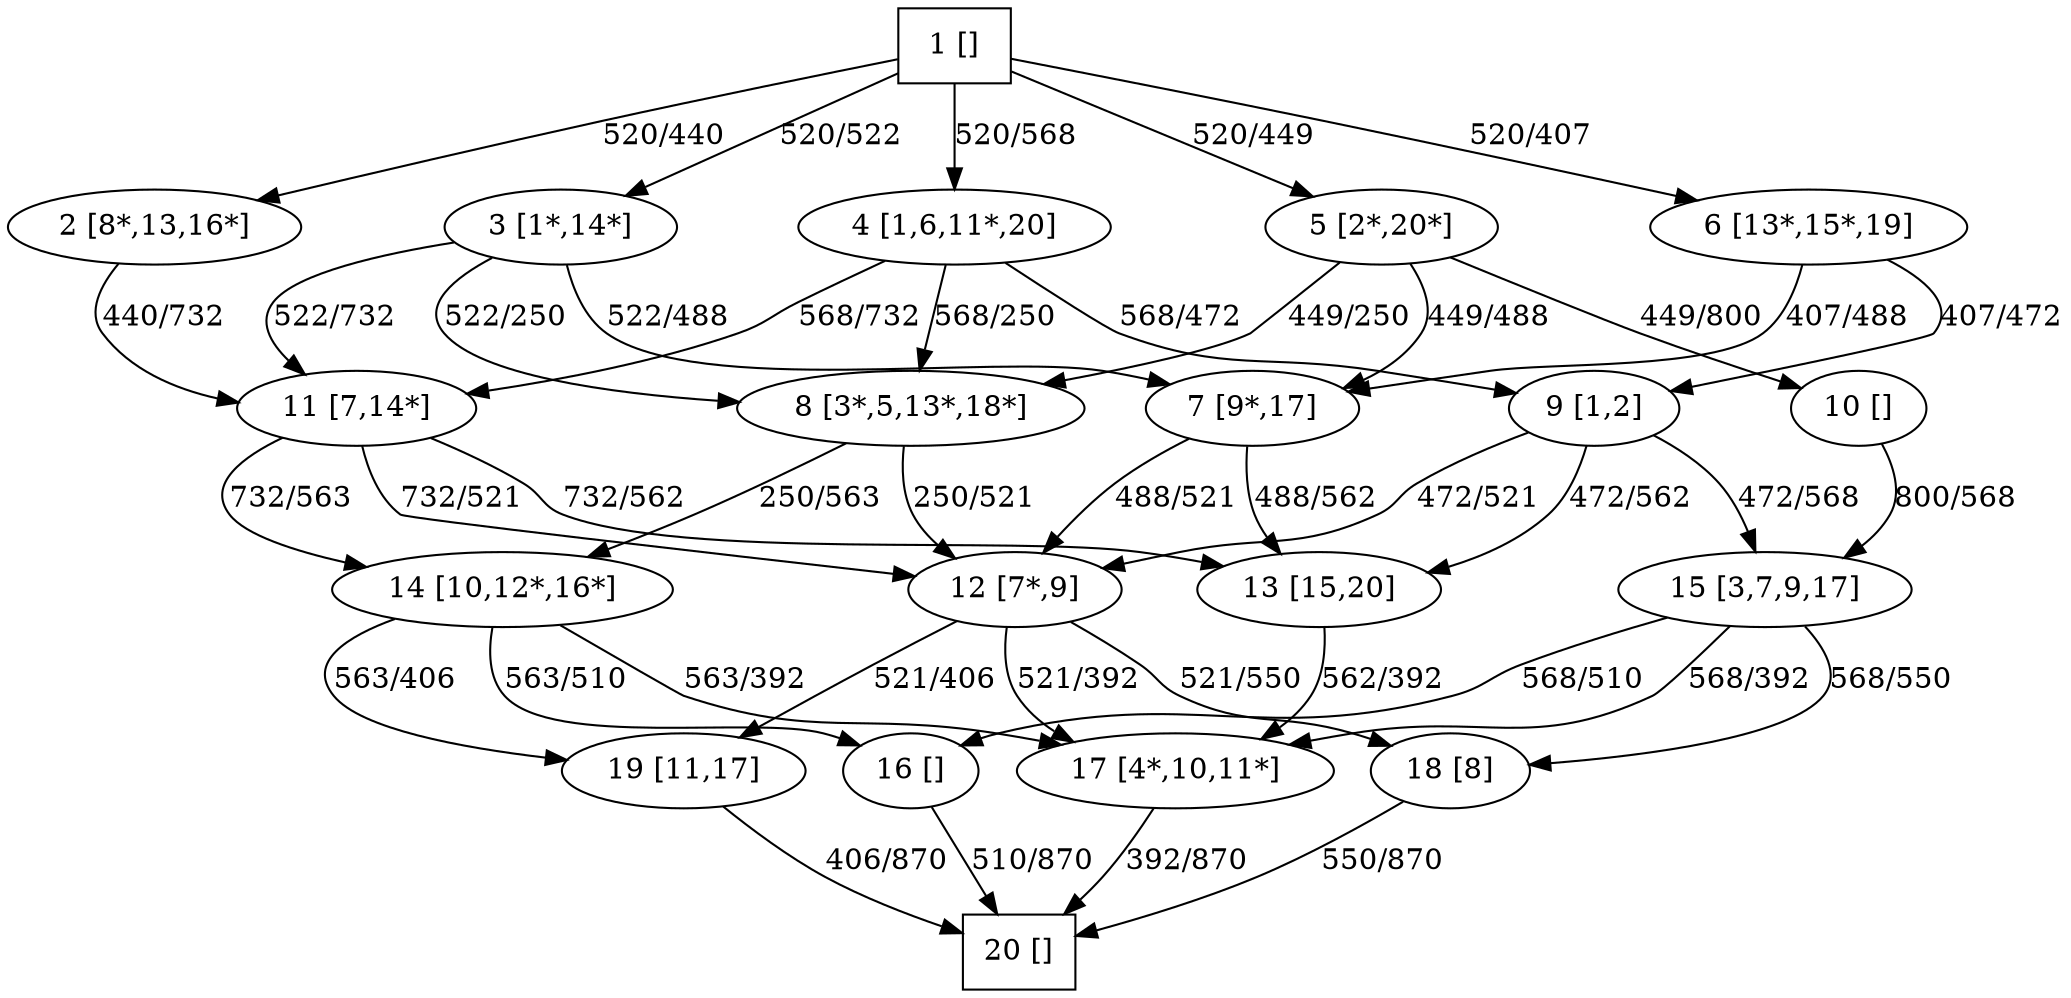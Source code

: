 strict digraph graph_20_2_1 {
	rankdir=UD;
	1 [label="1 []" shape=box];
	2 [label="2 [8*,13,16*]"];
	3 [label="3 [1*,14*]"];
	4 [label="4 [1,6,11*,20]"];
	5 [label="5 [2*,20*]"];
	6 [label="6 [13*,15*,19]"];
	7 [label="7 [9*,17]"];
	8 [label="8 [3*,5,13*,18*]"];
	9 [label="9 [1,2]"];
	10 [label="10 []"];
	11 [label="11 [7,14*]"];
	12 [label="12 [7*,9]"];
	13 [label="13 [15,20]"];
	14 [label="14 [10,12*,16*]"];
	15 [label="15 [3,7,9,17]"];
	16 [label="16 []"];
	17 [label="17 [4*,10,11*]"];
	18 [label="18 [8]"];
	19 [label="19 [11,17]"];
	20 [label="20 []" shape=box];
	1 -> 2[label="520/440"];
	1 -> 3[label="520/522"];
	1 -> 4[label="520/568"];
	1 -> 5[label="520/449"];
	1 -> 6[label="520/407"];
	2 -> 11[label="440/732"];
	3 -> 11[label="522/732"];
	3 -> 8[label="522/250"];
	3 -> 7[label="522/488"];
	4 -> 8[label="568/250"];
	4 -> 9[label="568/472"];
	4 -> 11[label="568/732"];
	5 -> 8[label="449/250"];
	5 -> 7[label="449/488"];
	5 -> 10[label="449/800"];
	6 -> 9[label="407/472"];
	6 -> 7[label="407/488"];
	7 -> 12[label="488/521"];
	7 -> 13[label="488/562"];
	8 -> 12[label="250/521"];
	8 -> 14[label="250/563"];
	9 -> 12[label="472/521"];
	9 -> 13[label="472/562"];
	9 -> 15[label="472/568"];
	10 -> 15[label="800/568"];
	11 -> 12[label="732/521"];
	11 -> 14[label="732/563"];
	11 -> 13[label="732/562"];
	12 -> 18[label="521/550"];
	12 -> 17[label="521/392"];
	12 -> 19[label="521/406"];
	13 -> 17[label="562/392"];
	14 -> 17[label="563/392"];
	14 -> 16[label="563/510"];
	14 -> 19[label="563/406"];
	15 -> 17[label="568/392"];
	15 -> 18[label="568/550"];
	15 -> 16[label="568/510"];
	16 -> 20[label="510/870"];
	17 -> 20[label="392/870"];
	18 -> 20[label="550/870"];
	19 -> 20[label="406/870"];
}

